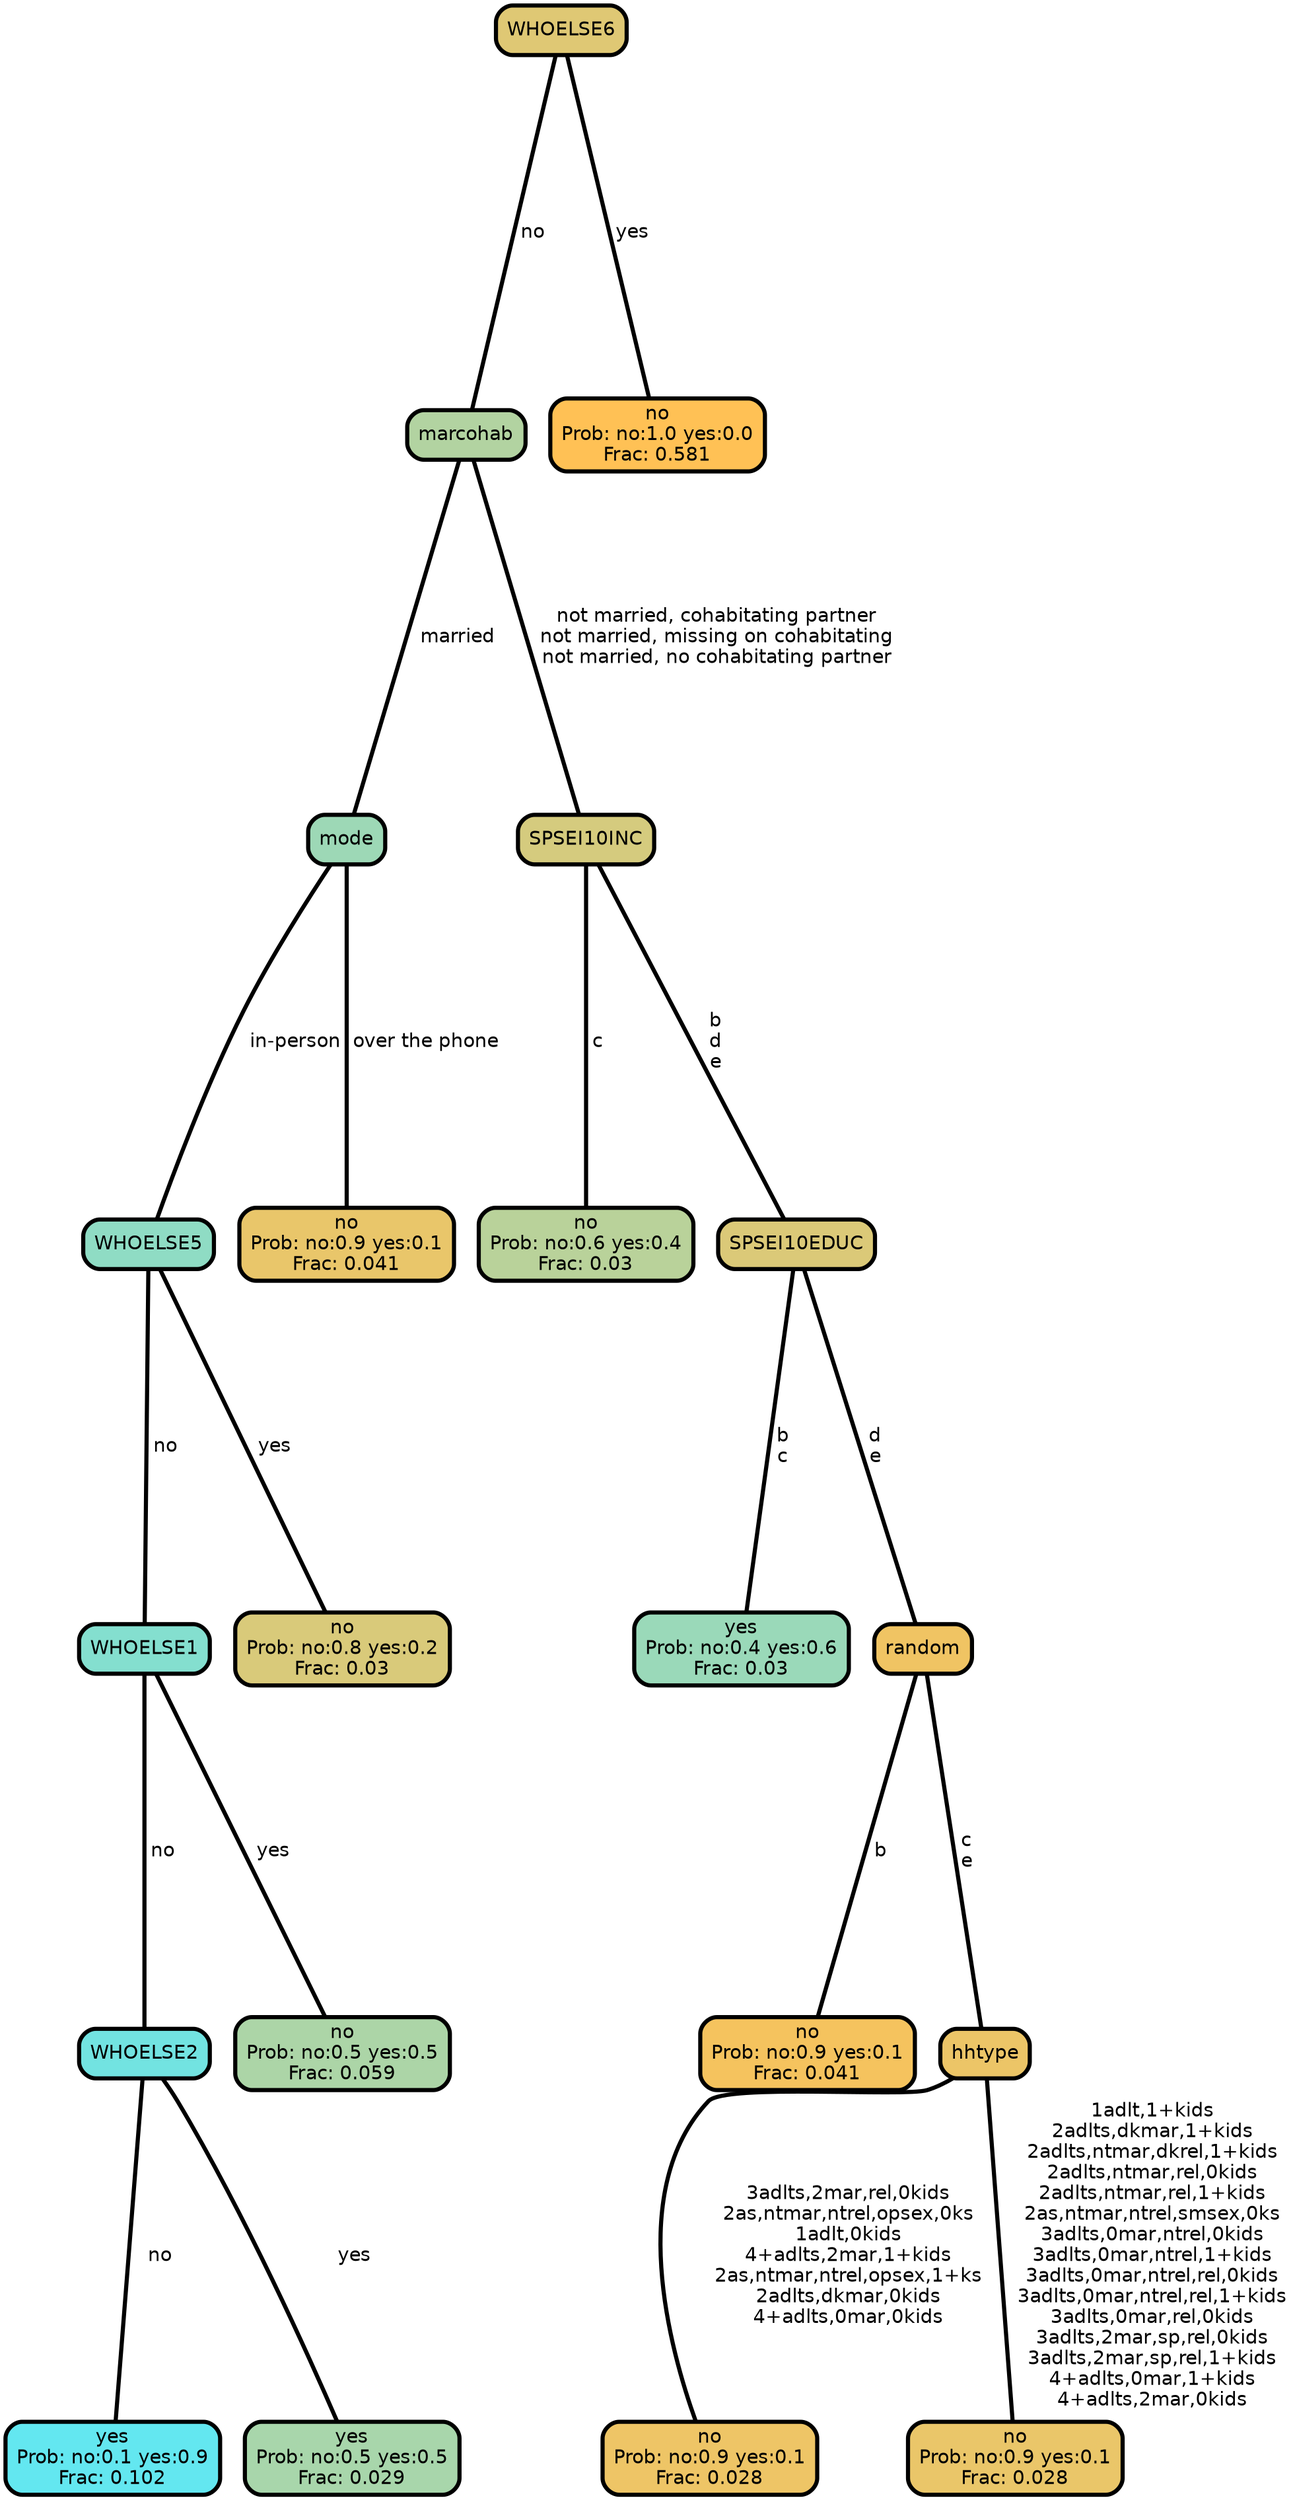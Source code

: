 graph Tree {
node [shape=box, style="filled, rounded",color="black",penwidth="3",fontcolor="black",                 fontname=helvetica] ;
graph [ranksep="0 equally", splines=straight,                 bgcolor=transparent, dpi=200] ;
edge [fontname=helvetica, color=black] ;
0 [label="yes
Prob: no:0.1 yes:0.9
Frac: 0.102", fillcolor="#63e7f0"] ;
1 [label="WHOELSE2", fillcolor="#72e3e1"] ;
2 [label="yes
Prob: no:0.5 yes:0.5
Frac: 0.029", fillcolor="#a8d6ab"] ;
3 [label="WHOELSE1", fillcolor="#84dfcf"] ;
4 [label="no
Prob: no:0.5 yes:0.5
Frac: 0.059", fillcolor="#acd5a7"] ;
5 [label="WHOELSE5", fillcolor="#8fdcc4"] ;
6 [label="no
Prob: no:0.8 yes:0.2
Frac: 0.03", fillcolor="#d9ca7a"] ;
7 [label="mode", fillcolor="#9dd8b6"] ;
8 [label="no
Prob: no:0.9 yes:0.1
Frac: 0.041", fillcolor="#e9c66a"] ;
9 [label="marcohab", fillcolor="#b2d3a1"] ;
10 [label="no
Prob: no:0.6 yes:0.4
Frac: 0.03", fillcolor="#b9d29a"] ;
11 [label="SPSEI10INC", fillcolor="#d5cb7e"] ;
12 [label="yes
Prob: no:0.4 yes:0.6
Frac: 0.03", fillcolor="#9ad9b9"] ;
13 [label="SPSEI10EDUC", fillcolor="#dbc978"] ;
14 [label="no
Prob: no:0.9 yes:0.1
Frac: 0.041", fillcolor="#f5c35e"] ;
15 [label="random", fillcolor="#f0c463"] ;
16 [label="no
Prob: no:0.9 yes:0.1
Frac: 0.028", fillcolor="#eec566"] ;
17 [label="hhtype", fillcolor="#ecc567"] ;
18 [label="no
Prob: no:0.9 yes:0.1
Frac: 0.028", fillcolor="#eac669"] ;
19 [label="WHOELSE6", fillcolor="#dfc874"] ;
20 [label="no
Prob: no:1.0 yes:0.0
Frac: 0.581", fillcolor="#ffc155"] ;
1 -- 0 [label=" no",penwidth=3] ;
1 -- 2 [label=" yes",penwidth=3] ;
3 -- 1 [label=" no",penwidth=3] ;
3 -- 4 [label=" yes",penwidth=3] ;
5 -- 3 [label=" no",penwidth=3] ;
5 -- 6 [label=" yes",penwidth=3] ;
7 -- 5 [label=" in-person",penwidth=3] ;
7 -- 8 [label=" over the phone",penwidth=3] ;
9 -- 7 [label=" married",penwidth=3] ;
9 -- 11 [label=" not married, cohabitating partner\n not married, missing on cohabitating\n not married, no cohabitating partner",penwidth=3] ;
11 -- 10 [label=" c",penwidth=3] ;
11 -- 13 [label=" b\n d\n e",penwidth=3] ;
13 -- 12 [label=" b\n c",penwidth=3] ;
13 -- 15 [label=" d\n e",penwidth=3] ;
15 -- 14 [label=" b",penwidth=3] ;
15 -- 17 [label=" c\n e",penwidth=3] ;
17 -- 16 [label=" 3adlts,2mar,rel,0kids\n 2as,ntmar,ntrel,opsex,0ks\n 1adlt,0kids\n 4+adlts,2mar,1+kids\n 2as,ntmar,ntrel,opsex,1+ks\n 2adlts,dkmar,0kids\n 4+adlts,0mar,0kids",penwidth=3] ;
17 -- 18 [label=" 1adlt,1+kids\n 2adlts,dkmar,1+kids\n 2adlts,ntmar,dkrel,1+kids\n 2adlts,ntmar,rel,0kids\n 2adlts,ntmar,rel,1+kids\n 2as,ntmar,ntrel,smsex,0ks\n 3adlts,0mar,ntrel,0kids\n 3adlts,0mar,ntrel,1+kids\n 3adlts,0mar,ntrel,rel,0kids\n 3adlts,0mar,ntrel,rel,1+kids\n 3adlts,0mar,rel,0kids\n 3adlts,2mar,sp,rel,0kids\n 3adlts,2mar,sp,rel,1+kids\n 4+adlts,0mar,1+kids\n 4+adlts,2mar,0kids",penwidth=3] ;
19 -- 9 [label=" no",penwidth=3] ;
19 -- 20 [label=" yes",penwidth=3] ;
{rank = same;}}